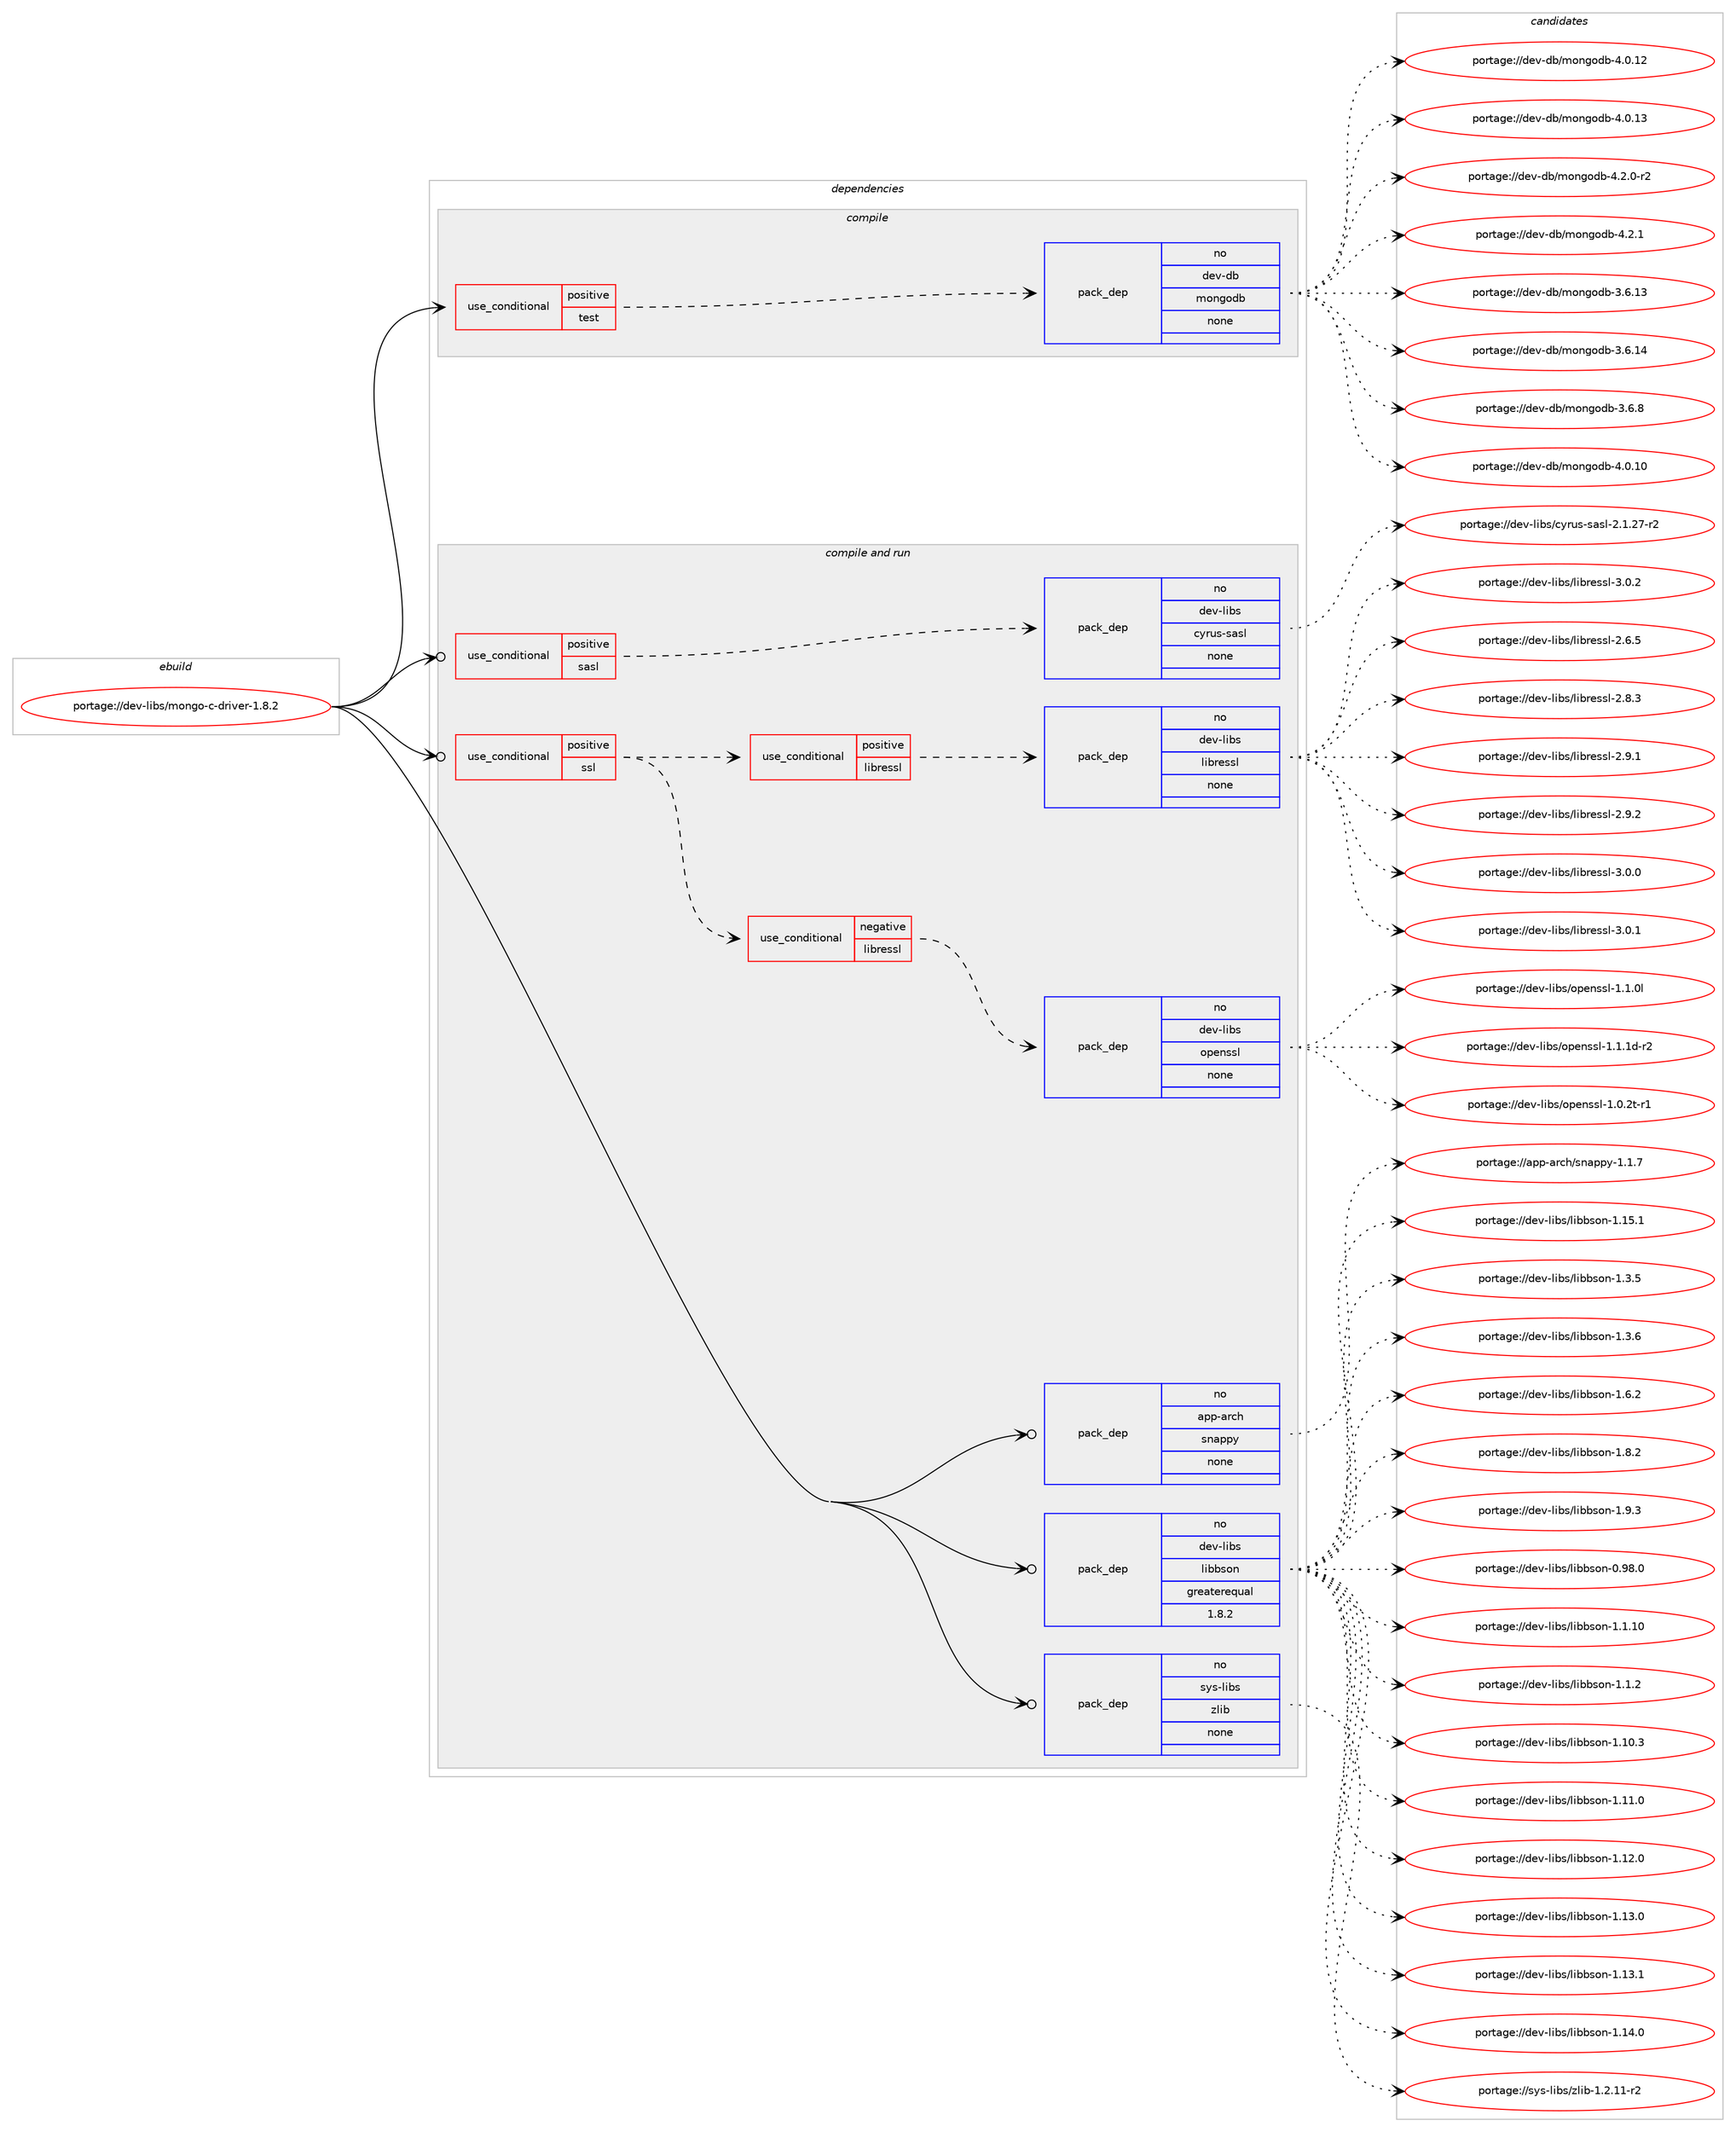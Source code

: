 digraph prolog {

# *************
# Graph options
# *************

newrank=true;
concentrate=true;
compound=true;
graph [rankdir=LR,fontname=Helvetica,fontsize=10,ranksep=1.5];#, ranksep=2.5, nodesep=0.2];
edge  [arrowhead=vee];
node  [fontname=Helvetica,fontsize=10];

# **********
# The ebuild
# **********

subgraph cluster_leftcol {
color=gray;
rank=same;
label=<<i>ebuild</i>>;
id [label="portage://dev-libs/mongo-c-driver-1.8.2", color=red, width=4, href="../dev-libs/mongo-c-driver-1.8.2.svg"];
}

# ****************
# The dependencies
# ****************

subgraph cluster_midcol {
color=gray;
label=<<i>dependencies</i>>;
subgraph cluster_compile {
fillcolor="#eeeeee";
style=filled;
label=<<i>compile</i>>;
subgraph cond21607 {
dependency103027 [label=<<TABLE BORDER="0" CELLBORDER="1" CELLSPACING="0" CELLPADDING="4"><TR><TD ROWSPAN="3" CELLPADDING="10">use_conditional</TD></TR><TR><TD>positive</TD></TR><TR><TD>test</TD></TR></TABLE>>, shape=none, color=red];
subgraph pack78323 {
dependency103028 [label=<<TABLE BORDER="0" CELLBORDER="1" CELLSPACING="0" CELLPADDING="4" WIDTH="220"><TR><TD ROWSPAN="6" CELLPADDING="30">pack_dep</TD></TR><TR><TD WIDTH="110">no</TD></TR><TR><TD>dev-db</TD></TR><TR><TD>mongodb</TD></TR><TR><TD>none</TD></TR><TR><TD></TD></TR></TABLE>>, shape=none, color=blue];
}
dependency103027:e -> dependency103028:w [weight=20,style="dashed",arrowhead="vee"];
}
id:e -> dependency103027:w [weight=20,style="solid",arrowhead="vee"];
}
subgraph cluster_compileandrun {
fillcolor="#eeeeee";
style=filled;
label=<<i>compile and run</i>>;
subgraph cond21608 {
dependency103029 [label=<<TABLE BORDER="0" CELLBORDER="1" CELLSPACING="0" CELLPADDING="4"><TR><TD ROWSPAN="3" CELLPADDING="10">use_conditional</TD></TR><TR><TD>positive</TD></TR><TR><TD>sasl</TD></TR></TABLE>>, shape=none, color=red];
subgraph pack78324 {
dependency103030 [label=<<TABLE BORDER="0" CELLBORDER="1" CELLSPACING="0" CELLPADDING="4" WIDTH="220"><TR><TD ROWSPAN="6" CELLPADDING="30">pack_dep</TD></TR><TR><TD WIDTH="110">no</TD></TR><TR><TD>dev-libs</TD></TR><TR><TD>cyrus-sasl</TD></TR><TR><TD>none</TD></TR><TR><TD></TD></TR></TABLE>>, shape=none, color=blue];
}
dependency103029:e -> dependency103030:w [weight=20,style="dashed",arrowhead="vee"];
}
id:e -> dependency103029:w [weight=20,style="solid",arrowhead="odotvee"];
subgraph cond21609 {
dependency103031 [label=<<TABLE BORDER="0" CELLBORDER="1" CELLSPACING="0" CELLPADDING="4"><TR><TD ROWSPAN="3" CELLPADDING="10">use_conditional</TD></TR><TR><TD>positive</TD></TR><TR><TD>ssl</TD></TR></TABLE>>, shape=none, color=red];
subgraph cond21610 {
dependency103032 [label=<<TABLE BORDER="0" CELLBORDER="1" CELLSPACING="0" CELLPADDING="4"><TR><TD ROWSPAN="3" CELLPADDING="10">use_conditional</TD></TR><TR><TD>negative</TD></TR><TR><TD>libressl</TD></TR></TABLE>>, shape=none, color=red];
subgraph pack78325 {
dependency103033 [label=<<TABLE BORDER="0" CELLBORDER="1" CELLSPACING="0" CELLPADDING="4" WIDTH="220"><TR><TD ROWSPAN="6" CELLPADDING="30">pack_dep</TD></TR><TR><TD WIDTH="110">no</TD></TR><TR><TD>dev-libs</TD></TR><TR><TD>openssl</TD></TR><TR><TD>none</TD></TR><TR><TD></TD></TR></TABLE>>, shape=none, color=blue];
}
dependency103032:e -> dependency103033:w [weight=20,style="dashed",arrowhead="vee"];
}
dependency103031:e -> dependency103032:w [weight=20,style="dashed",arrowhead="vee"];
subgraph cond21611 {
dependency103034 [label=<<TABLE BORDER="0" CELLBORDER="1" CELLSPACING="0" CELLPADDING="4"><TR><TD ROWSPAN="3" CELLPADDING="10">use_conditional</TD></TR><TR><TD>positive</TD></TR><TR><TD>libressl</TD></TR></TABLE>>, shape=none, color=red];
subgraph pack78326 {
dependency103035 [label=<<TABLE BORDER="0" CELLBORDER="1" CELLSPACING="0" CELLPADDING="4" WIDTH="220"><TR><TD ROWSPAN="6" CELLPADDING="30">pack_dep</TD></TR><TR><TD WIDTH="110">no</TD></TR><TR><TD>dev-libs</TD></TR><TR><TD>libressl</TD></TR><TR><TD>none</TD></TR><TR><TD></TD></TR></TABLE>>, shape=none, color=blue];
}
dependency103034:e -> dependency103035:w [weight=20,style="dashed",arrowhead="vee"];
}
dependency103031:e -> dependency103034:w [weight=20,style="dashed",arrowhead="vee"];
}
id:e -> dependency103031:w [weight=20,style="solid",arrowhead="odotvee"];
subgraph pack78327 {
dependency103036 [label=<<TABLE BORDER="0" CELLBORDER="1" CELLSPACING="0" CELLPADDING="4" WIDTH="220"><TR><TD ROWSPAN="6" CELLPADDING="30">pack_dep</TD></TR><TR><TD WIDTH="110">no</TD></TR><TR><TD>app-arch</TD></TR><TR><TD>snappy</TD></TR><TR><TD>none</TD></TR><TR><TD></TD></TR></TABLE>>, shape=none, color=blue];
}
id:e -> dependency103036:w [weight=20,style="solid",arrowhead="odotvee"];
subgraph pack78328 {
dependency103037 [label=<<TABLE BORDER="0" CELLBORDER="1" CELLSPACING="0" CELLPADDING="4" WIDTH="220"><TR><TD ROWSPAN="6" CELLPADDING="30">pack_dep</TD></TR><TR><TD WIDTH="110">no</TD></TR><TR><TD>dev-libs</TD></TR><TR><TD>libbson</TD></TR><TR><TD>greaterequal</TD></TR><TR><TD>1.8.2</TD></TR></TABLE>>, shape=none, color=blue];
}
id:e -> dependency103037:w [weight=20,style="solid",arrowhead="odotvee"];
subgraph pack78329 {
dependency103038 [label=<<TABLE BORDER="0" CELLBORDER="1" CELLSPACING="0" CELLPADDING="4" WIDTH="220"><TR><TD ROWSPAN="6" CELLPADDING="30">pack_dep</TD></TR><TR><TD WIDTH="110">no</TD></TR><TR><TD>sys-libs</TD></TR><TR><TD>zlib</TD></TR><TR><TD>none</TD></TR><TR><TD></TD></TR></TABLE>>, shape=none, color=blue];
}
id:e -> dependency103038:w [weight=20,style="solid",arrowhead="odotvee"];
}
subgraph cluster_run {
fillcolor="#eeeeee";
style=filled;
label=<<i>run</i>>;
}
}

# **************
# The candidates
# **************

subgraph cluster_choices {
rank=same;
color=gray;
label=<<i>candidates</i>>;

subgraph choice78323 {
color=black;
nodesep=1;
choiceportage1001011184510098471091111101031111009845514654464951 [label="portage://dev-db/mongodb-3.6.13", color=red, width=4,href="../dev-db/mongodb-3.6.13.svg"];
choiceportage1001011184510098471091111101031111009845514654464952 [label="portage://dev-db/mongodb-3.6.14", color=red, width=4,href="../dev-db/mongodb-3.6.14.svg"];
choiceportage10010111845100984710911111010311110098455146544656 [label="portage://dev-db/mongodb-3.6.8", color=red, width=4,href="../dev-db/mongodb-3.6.8.svg"];
choiceportage1001011184510098471091111101031111009845524648464948 [label="portage://dev-db/mongodb-4.0.10", color=red, width=4,href="../dev-db/mongodb-4.0.10.svg"];
choiceportage1001011184510098471091111101031111009845524648464950 [label="portage://dev-db/mongodb-4.0.12", color=red, width=4,href="../dev-db/mongodb-4.0.12.svg"];
choiceportage1001011184510098471091111101031111009845524648464951 [label="portage://dev-db/mongodb-4.0.13", color=red, width=4,href="../dev-db/mongodb-4.0.13.svg"];
choiceportage100101118451009847109111110103111100984552465046484511450 [label="portage://dev-db/mongodb-4.2.0-r2", color=red, width=4,href="../dev-db/mongodb-4.2.0-r2.svg"];
choiceportage10010111845100984710911111010311110098455246504649 [label="portage://dev-db/mongodb-4.2.1", color=red, width=4,href="../dev-db/mongodb-4.2.1.svg"];
dependency103028:e -> choiceportage1001011184510098471091111101031111009845514654464951:w [style=dotted,weight="100"];
dependency103028:e -> choiceportage1001011184510098471091111101031111009845514654464952:w [style=dotted,weight="100"];
dependency103028:e -> choiceportage10010111845100984710911111010311110098455146544656:w [style=dotted,weight="100"];
dependency103028:e -> choiceportage1001011184510098471091111101031111009845524648464948:w [style=dotted,weight="100"];
dependency103028:e -> choiceportage1001011184510098471091111101031111009845524648464950:w [style=dotted,weight="100"];
dependency103028:e -> choiceportage1001011184510098471091111101031111009845524648464951:w [style=dotted,weight="100"];
dependency103028:e -> choiceportage100101118451009847109111110103111100984552465046484511450:w [style=dotted,weight="100"];
dependency103028:e -> choiceportage10010111845100984710911111010311110098455246504649:w [style=dotted,weight="100"];
}
subgraph choice78324 {
color=black;
nodesep=1;
choiceportage100101118451081059811547991211141171154511597115108455046494650554511450 [label="portage://dev-libs/cyrus-sasl-2.1.27-r2", color=red, width=4,href="../dev-libs/cyrus-sasl-2.1.27-r2.svg"];
dependency103030:e -> choiceportage100101118451081059811547991211141171154511597115108455046494650554511450:w [style=dotted,weight="100"];
}
subgraph choice78325 {
color=black;
nodesep=1;
choiceportage1001011184510810598115471111121011101151151084549464846501164511449 [label="portage://dev-libs/openssl-1.0.2t-r1", color=red, width=4,href="../dev-libs/openssl-1.0.2t-r1.svg"];
choiceportage100101118451081059811547111112101110115115108454946494648108 [label="portage://dev-libs/openssl-1.1.0l", color=red, width=4,href="../dev-libs/openssl-1.1.0l.svg"];
choiceportage1001011184510810598115471111121011101151151084549464946491004511450 [label="portage://dev-libs/openssl-1.1.1d-r2", color=red, width=4,href="../dev-libs/openssl-1.1.1d-r2.svg"];
dependency103033:e -> choiceportage1001011184510810598115471111121011101151151084549464846501164511449:w [style=dotted,weight="100"];
dependency103033:e -> choiceportage100101118451081059811547111112101110115115108454946494648108:w [style=dotted,weight="100"];
dependency103033:e -> choiceportage1001011184510810598115471111121011101151151084549464946491004511450:w [style=dotted,weight="100"];
}
subgraph choice78326 {
color=black;
nodesep=1;
choiceportage10010111845108105981154710810598114101115115108455046544653 [label="portage://dev-libs/libressl-2.6.5", color=red, width=4,href="../dev-libs/libressl-2.6.5.svg"];
choiceportage10010111845108105981154710810598114101115115108455046564651 [label="portage://dev-libs/libressl-2.8.3", color=red, width=4,href="../dev-libs/libressl-2.8.3.svg"];
choiceportage10010111845108105981154710810598114101115115108455046574649 [label="portage://dev-libs/libressl-2.9.1", color=red, width=4,href="../dev-libs/libressl-2.9.1.svg"];
choiceportage10010111845108105981154710810598114101115115108455046574650 [label="portage://dev-libs/libressl-2.9.2", color=red, width=4,href="../dev-libs/libressl-2.9.2.svg"];
choiceportage10010111845108105981154710810598114101115115108455146484648 [label="portage://dev-libs/libressl-3.0.0", color=red, width=4,href="../dev-libs/libressl-3.0.0.svg"];
choiceportage10010111845108105981154710810598114101115115108455146484649 [label="portage://dev-libs/libressl-3.0.1", color=red, width=4,href="../dev-libs/libressl-3.0.1.svg"];
choiceportage10010111845108105981154710810598114101115115108455146484650 [label="portage://dev-libs/libressl-3.0.2", color=red, width=4,href="../dev-libs/libressl-3.0.2.svg"];
dependency103035:e -> choiceportage10010111845108105981154710810598114101115115108455046544653:w [style=dotted,weight="100"];
dependency103035:e -> choiceportage10010111845108105981154710810598114101115115108455046564651:w [style=dotted,weight="100"];
dependency103035:e -> choiceportage10010111845108105981154710810598114101115115108455046574649:w [style=dotted,weight="100"];
dependency103035:e -> choiceportage10010111845108105981154710810598114101115115108455046574650:w [style=dotted,weight="100"];
dependency103035:e -> choiceportage10010111845108105981154710810598114101115115108455146484648:w [style=dotted,weight="100"];
dependency103035:e -> choiceportage10010111845108105981154710810598114101115115108455146484649:w [style=dotted,weight="100"];
dependency103035:e -> choiceportage10010111845108105981154710810598114101115115108455146484650:w [style=dotted,weight="100"];
}
subgraph choice78327 {
color=black;
nodesep=1;
choiceportage971121124597114991044711511097112112121454946494655 [label="portage://app-arch/snappy-1.1.7", color=red, width=4,href="../app-arch/snappy-1.1.7.svg"];
dependency103036:e -> choiceportage971121124597114991044711511097112112121454946494655:w [style=dotted,weight="100"];
}
subgraph choice78328 {
color=black;
nodesep=1;
choiceportage100101118451081059811547108105989811511111045484657564648 [label="portage://dev-libs/libbson-0.98.0", color=red, width=4,href="../dev-libs/libbson-0.98.0.svg"];
choiceportage100101118451081059811547108105989811511111045494649464948 [label="portage://dev-libs/libbson-1.1.10", color=red, width=4,href="../dev-libs/libbson-1.1.10.svg"];
choiceportage1001011184510810598115471081059898115111110454946494650 [label="portage://dev-libs/libbson-1.1.2", color=red, width=4,href="../dev-libs/libbson-1.1.2.svg"];
choiceportage100101118451081059811547108105989811511111045494649484651 [label="portage://dev-libs/libbson-1.10.3", color=red, width=4,href="../dev-libs/libbson-1.10.3.svg"];
choiceportage100101118451081059811547108105989811511111045494649494648 [label="portage://dev-libs/libbson-1.11.0", color=red, width=4,href="../dev-libs/libbson-1.11.0.svg"];
choiceportage100101118451081059811547108105989811511111045494649504648 [label="portage://dev-libs/libbson-1.12.0", color=red, width=4,href="../dev-libs/libbson-1.12.0.svg"];
choiceportage100101118451081059811547108105989811511111045494649514648 [label="portage://dev-libs/libbson-1.13.0", color=red, width=4,href="../dev-libs/libbson-1.13.0.svg"];
choiceportage100101118451081059811547108105989811511111045494649514649 [label="portage://dev-libs/libbson-1.13.1", color=red, width=4,href="../dev-libs/libbson-1.13.1.svg"];
choiceportage100101118451081059811547108105989811511111045494649524648 [label="portage://dev-libs/libbson-1.14.0", color=red, width=4,href="../dev-libs/libbson-1.14.0.svg"];
choiceportage100101118451081059811547108105989811511111045494649534649 [label="portage://dev-libs/libbson-1.15.1", color=red, width=4,href="../dev-libs/libbson-1.15.1.svg"];
choiceportage1001011184510810598115471081059898115111110454946514653 [label="portage://dev-libs/libbson-1.3.5", color=red, width=4,href="../dev-libs/libbson-1.3.5.svg"];
choiceportage1001011184510810598115471081059898115111110454946514654 [label="portage://dev-libs/libbson-1.3.6", color=red, width=4,href="../dev-libs/libbson-1.3.6.svg"];
choiceportage1001011184510810598115471081059898115111110454946544650 [label="portage://dev-libs/libbson-1.6.2", color=red, width=4,href="../dev-libs/libbson-1.6.2.svg"];
choiceportage1001011184510810598115471081059898115111110454946564650 [label="portage://dev-libs/libbson-1.8.2", color=red, width=4,href="../dev-libs/libbson-1.8.2.svg"];
choiceportage1001011184510810598115471081059898115111110454946574651 [label="portage://dev-libs/libbson-1.9.3", color=red, width=4,href="../dev-libs/libbson-1.9.3.svg"];
dependency103037:e -> choiceportage100101118451081059811547108105989811511111045484657564648:w [style=dotted,weight="100"];
dependency103037:e -> choiceportage100101118451081059811547108105989811511111045494649464948:w [style=dotted,weight="100"];
dependency103037:e -> choiceportage1001011184510810598115471081059898115111110454946494650:w [style=dotted,weight="100"];
dependency103037:e -> choiceportage100101118451081059811547108105989811511111045494649484651:w [style=dotted,weight="100"];
dependency103037:e -> choiceportage100101118451081059811547108105989811511111045494649494648:w [style=dotted,weight="100"];
dependency103037:e -> choiceportage100101118451081059811547108105989811511111045494649504648:w [style=dotted,weight="100"];
dependency103037:e -> choiceportage100101118451081059811547108105989811511111045494649514648:w [style=dotted,weight="100"];
dependency103037:e -> choiceportage100101118451081059811547108105989811511111045494649514649:w [style=dotted,weight="100"];
dependency103037:e -> choiceportage100101118451081059811547108105989811511111045494649524648:w [style=dotted,weight="100"];
dependency103037:e -> choiceportage100101118451081059811547108105989811511111045494649534649:w [style=dotted,weight="100"];
dependency103037:e -> choiceportage1001011184510810598115471081059898115111110454946514653:w [style=dotted,weight="100"];
dependency103037:e -> choiceportage1001011184510810598115471081059898115111110454946514654:w [style=dotted,weight="100"];
dependency103037:e -> choiceportage1001011184510810598115471081059898115111110454946544650:w [style=dotted,weight="100"];
dependency103037:e -> choiceportage1001011184510810598115471081059898115111110454946564650:w [style=dotted,weight="100"];
dependency103037:e -> choiceportage1001011184510810598115471081059898115111110454946574651:w [style=dotted,weight="100"];
}
subgraph choice78329 {
color=black;
nodesep=1;
choiceportage11512111545108105981154712210810598454946504649494511450 [label="portage://sys-libs/zlib-1.2.11-r2", color=red, width=4,href="../sys-libs/zlib-1.2.11-r2.svg"];
dependency103038:e -> choiceportage11512111545108105981154712210810598454946504649494511450:w [style=dotted,weight="100"];
}
}

}
